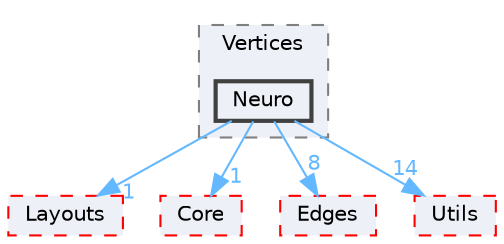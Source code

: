 digraph "Simulator/Vertices/Neuro"
{
 // LATEX_PDF_SIZE
  bgcolor="transparent";
  edge [fontname=Helvetica,fontsize=10,labelfontname=Helvetica,labelfontsize=10];
  node [fontname=Helvetica,fontsize=10,shape=box,height=0.2,width=0.4];
  compound=true
  subgraph clusterdir_d8060c2cba75c9e0fc05c677ef9a9400 {
    graph [ bgcolor="#edf0f7", pencolor="grey50", label="Vertices", fontname=Helvetica,fontsize=10 style="filled,dashed", URL="dir_d8060c2cba75c9e0fc05c677ef9a9400.html",tooltip=""]
  dir_c6a3bf895b81b8ebe14b24f3031948c1 [label="Neuro", fillcolor="#edf0f7", color="grey25", style="filled,bold", URL="dir_c6a3bf895b81b8ebe14b24f3031948c1.html",tooltip=""];
  }
  dir_3ac08e5f9efe403e3352678b4856c4fc [label="Layouts", fillcolor="#edf0f7", color="red", style="filled,dashed", URL="dir_3ac08e5f9efe403e3352678b4856c4fc.html",tooltip=""];
  dir_7119e39fba25347656c358c78b4b5d07 [label="Core", fillcolor="#edf0f7", color="red", style="filled,dashed", URL="dir_7119e39fba25347656c358c78b4b5d07.html",tooltip=""];
  dir_83539a1eabc265fd6adc984748625353 [label="Edges", fillcolor="#edf0f7", color="red", style="filled,dashed", URL="dir_83539a1eabc265fd6adc984748625353.html",tooltip=""];
  dir_a0272814d0434af1122b2c8b7d064f8e [label="Utils", fillcolor="#edf0f7", color="red", style="filled,dashed", URL="dir_a0272814d0434af1122b2c8b7d064f8e.html",tooltip=""];
  dir_c6a3bf895b81b8ebe14b24f3031948c1->dir_3ac08e5f9efe403e3352678b4856c4fc [headlabel="1", labeldistance=1.5 headhref="dir_000013_000007.html" color="steelblue1" fontcolor="steelblue1"];
  dir_c6a3bf895b81b8ebe14b24f3031948c1->dir_7119e39fba25347656c358c78b4b5d07 [headlabel="1", labeldistance=1.5 headhref="dir_000013_000001.html" color="steelblue1" fontcolor="steelblue1"];
  dir_c6a3bf895b81b8ebe14b24f3031948c1->dir_83539a1eabc265fd6adc984748625353 [headlabel="8", labeldistance=1.5 headhref="dir_000013_000004.html" color="steelblue1" fontcolor="steelblue1"];
  dir_c6a3bf895b81b8ebe14b24f3031948c1->dir_a0272814d0434af1122b2c8b7d064f8e [headlabel="14", labeldistance=1.5 headhref="dir_000013_000022.html" color="steelblue1" fontcolor="steelblue1"];
}
